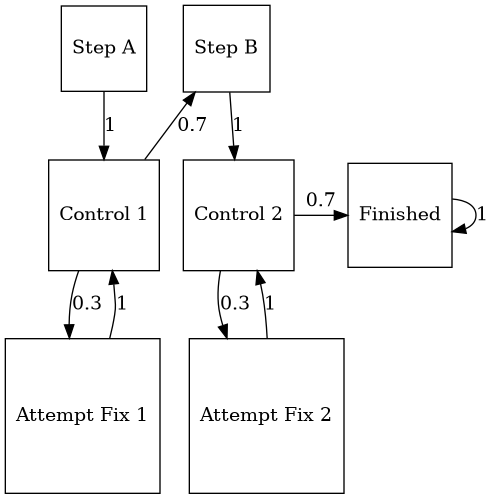 @startuml
digraph G {
    node [shape=square];

    { rank=same; A; B }
    { rank=same; C1; C2; F }
    { rank=same; AT1; AT2 }

    A [label="Step A"];
    B [label="Step B"];

    C1 [label="Control 1"];
    C2 [label="Control 2"];

    F [label="Finished"];

    AT1 [label="Attempt Fix 1"];
    AT2 [label="Attempt Fix 2"];

    A -> C1 [label="1"];
    B -> C2 [label="1"];

    C1 -> B [label="0.7"];

    C1 -> AT1 [label="0.3  "];
    AT1 -> C1 [label="1  "];

    C2 -> AT2 [label="0.3  "];
    AT2 -> C2 [label="1  "];

    C2 -> F [label="0.7"];

    F -> F [label="1"];
}
@enduml